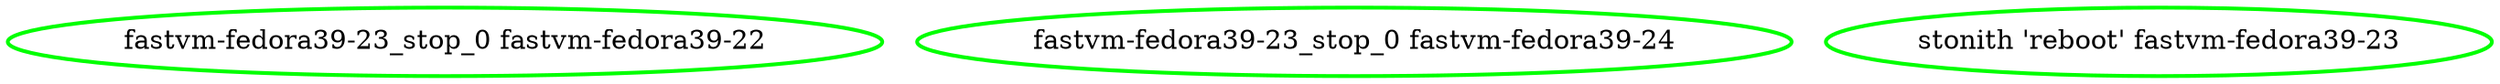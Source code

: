  digraph "g" {
"fastvm-fedora39-23_stop_0 fastvm-fedora39-22" [ style=bold color="green" fontcolor="black"]
"fastvm-fedora39-23_stop_0 fastvm-fedora39-24" [ style=bold color="green" fontcolor="black"]
"stonith 'reboot' fastvm-fedora39-23" [ style=bold color="green" fontcolor="black"]
}
